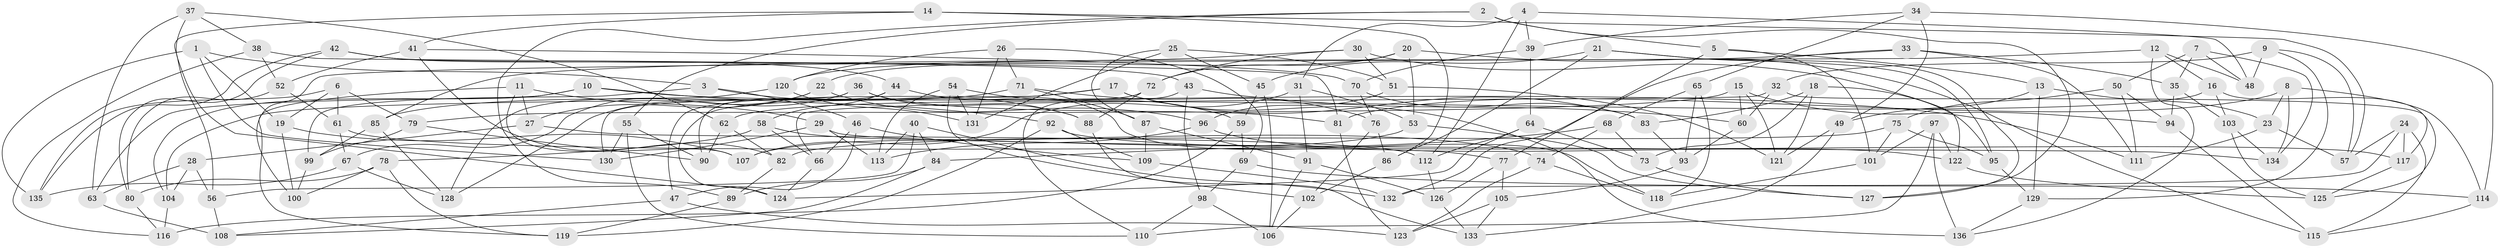 // Generated by graph-tools (version 1.1) at 2025/50/03/09/25 03:50:47]
// undirected, 136 vertices, 272 edges
graph export_dot {
graph [start="1"]
  node [color=gray90,style=filled];
  1;
  2;
  3;
  4;
  5;
  6;
  7;
  8;
  9;
  10;
  11;
  12;
  13;
  14;
  15;
  16;
  17;
  18;
  19;
  20;
  21;
  22;
  23;
  24;
  25;
  26;
  27;
  28;
  29;
  30;
  31;
  32;
  33;
  34;
  35;
  36;
  37;
  38;
  39;
  40;
  41;
  42;
  43;
  44;
  45;
  46;
  47;
  48;
  49;
  50;
  51;
  52;
  53;
  54;
  55;
  56;
  57;
  58;
  59;
  60;
  61;
  62;
  63;
  64;
  65;
  66;
  67;
  68;
  69;
  70;
  71;
  72;
  73;
  74;
  75;
  76;
  77;
  78;
  79;
  80;
  81;
  82;
  83;
  84;
  85;
  86;
  87;
  88;
  89;
  90;
  91;
  92;
  93;
  94;
  95;
  96;
  97;
  98;
  99;
  100;
  101;
  102;
  103;
  104;
  105;
  106;
  107;
  108;
  109;
  110;
  111;
  112;
  113;
  114;
  115;
  116;
  117;
  118;
  119;
  120;
  121;
  122;
  123;
  124;
  125;
  126;
  127;
  128;
  129;
  130;
  131;
  132;
  133;
  134;
  135;
  136;
  1 -- 135;
  1 -- 3;
  1 -- 130;
  1 -- 19;
  2 -- 55;
  2 -- 89;
  2 -- 127;
  2 -- 5;
  3 -- 99;
  3 -- 88;
  3 -- 46;
  4 -- 48;
  4 -- 31;
  4 -- 39;
  4 -- 112;
  5 -- 101;
  5 -- 13;
  5 -- 77;
  6 -- 61;
  6 -- 135;
  6 -- 79;
  6 -- 19;
  7 -- 48;
  7 -- 35;
  7 -- 50;
  7 -- 134;
  8 -- 114;
  8 -- 134;
  8 -- 81;
  8 -- 23;
  9 -- 129;
  9 -- 32;
  9 -- 57;
  9 -- 48;
  10 -- 63;
  10 -- 111;
  10 -- 92;
  10 -- 104;
  11 -- 119;
  11 -- 107;
  11 -- 29;
  11 -- 27;
  12 -- 100;
  12 -- 16;
  12 -- 136;
  12 -- 48;
  13 -- 23;
  13 -- 129;
  13 -- 49;
  14 -- 56;
  14 -- 41;
  14 -- 86;
  14 -- 57;
  15 -- 79;
  15 -- 94;
  15 -- 60;
  15 -- 121;
  16 -- 117;
  16 -- 103;
  16 -- 62;
  17 -- 47;
  17 -- 136;
  17 -- 104;
  17 -- 83;
  18 -- 83;
  18 -- 121;
  18 -- 73;
  18 -- 95;
  19 -- 100;
  19 -- 107;
  20 -- 22;
  20 -- 53;
  20 -- 115;
  20 -- 72;
  21 -- 127;
  21 -- 45;
  21 -- 86;
  21 -- 95;
  22 -- 67;
  22 -- 96;
  22 -- 27;
  23 -- 111;
  23 -- 57;
  24 -- 117;
  24 -- 115;
  24 -- 57;
  24 -- 132;
  25 -- 131;
  25 -- 87;
  25 -- 51;
  25 -- 45;
  26 -- 71;
  26 -- 69;
  26 -- 120;
  26 -- 131;
  27 -- 28;
  27 -- 112;
  28 -- 56;
  28 -- 63;
  28 -- 104;
  29 -- 134;
  29 -- 113;
  29 -- 130;
  30 -- 122;
  30 -- 120;
  30 -- 51;
  30 -- 72;
  31 -- 107;
  31 -- 53;
  31 -- 91;
  32 -- 66;
  32 -- 60;
  32 -- 125;
  33 -- 85;
  33 -- 35;
  33 -- 111;
  33 -- 132;
  34 -- 39;
  34 -- 114;
  34 -- 49;
  34 -- 65;
  35 -- 103;
  35 -- 94;
  36 -- 88;
  36 -- 81;
  36 -- 128;
  36 -- 130;
  37 -- 38;
  37 -- 124;
  37 -- 62;
  37 -- 63;
  38 -- 52;
  38 -- 81;
  38 -- 116;
  39 -- 64;
  39 -- 70;
  40 -- 113;
  40 -- 132;
  40 -- 56;
  40 -- 84;
  41 -- 52;
  41 -- 70;
  41 -- 82;
  42 -- 80;
  42 -- 135;
  42 -- 44;
  42 -- 43;
  43 -- 98;
  43 -- 60;
  43 -- 110;
  44 -- 90;
  44 -- 58;
  44 -- 118;
  45 -- 106;
  45 -- 59;
  46 -- 66;
  46 -- 47;
  46 -- 109;
  47 -- 108;
  47 -- 123;
  49 -- 121;
  49 -- 133;
  50 -- 94;
  50 -- 75;
  50 -- 111;
  51 -- 121;
  51 -- 96;
  52 -- 80;
  52 -- 61;
  53 -- 107;
  53 -- 127;
  54 -- 131;
  54 -- 113;
  54 -- 59;
  54 -- 102;
  55 -- 110;
  55 -- 130;
  55 -- 90;
  56 -- 108;
  58 -- 66;
  58 -- 78;
  58 -- 74;
  59 -- 69;
  59 -- 116;
  60 -- 93;
  61 -- 77;
  61 -- 67;
  62 -- 82;
  62 -- 90;
  63 -- 108;
  64 -- 112;
  64 -- 124;
  64 -- 73;
  65 -- 68;
  65 -- 93;
  65 -- 118;
  66 -- 124;
  67 -- 128;
  67 -- 135;
  68 -- 74;
  68 -- 84;
  68 -- 73;
  69 -- 98;
  69 -- 114;
  70 -- 76;
  70 -- 83;
  71 -- 87;
  71 -- 85;
  71 -- 76;
  72 -- 124;
  72 -- 88;
  73 -- 127;
  74 -- 123;
  74 -- 118;
  75 -- 101;
  75 -- 95;
  75 -- 82;
  76 -- 86;
  76 -- 102;
  77 -- 126;
  77 -- 105;
  78 -- 80;
  78 -- 119;
  78 -- 100;
  79 -- 90;
  79 -- 99;
  80 -- 116;
  81 -- 123;
  82 -- 89;
  83 -- 93;
  84 -- 89;
  84 -- 108;
  85 -- 128;
  85 -- 99;
  86 -- 102;
  87 -- 109;
  87 -- 91;
  88 -- 133;
  89 -- 119;
  91 -- 126;
  91 -- 106;
  92 -- 117;
  92 -- 119;
  92 -- 109;
  93 -- 105;
  94 -- 115;
  95 -- 129;
  96 -- 122;
  96 -- 113;
  97 -- 101;
  97 -- 122;
  97 -- 110;
  97 -- 136;
  98 -- 110;
  98 -- 106;
  99 -- 100;
  101 -- 118;
  102 -- 106;
  103 -- 134;
  103 -- 125;
  104 -- 116;
  105 -- 133;
  105 -- 123;
  109 -- 132;
  112 -- 126;
  114 -- 115;
  117 -- 125;
  120 -- 131;
  120 -- 128;
  122 -- 125;
  126 -- 133;
  129 -- 136;
}
